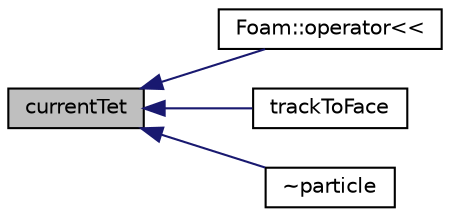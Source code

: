 digraph "currentTet"
{
  bgcolor="transparent";
  edge [fontname="Helvetica",fontsize="10",labelfontname="Helvetica",labelfontsize="10"];
  node [fontname="Helvetica",fontsize="10",shape=record];
  rankdir="LR";
  Node1 [label="currentTet",height=0.2,width=0.4,color="black", fillcolor="grey75", style="filled", fontcolor="black"];
  Node1 -> Node2 [dir="back",color="midnightblue",fontsize="10",style="solid",fontname="Helvetica"];
  Node2 [label="Foam::operator\<\<",height=0.2,width=0.4,color="black",URL="$a10887.html#ad92bc2c96d5eeb74aec449ec21cd9d16"];
  Node1 -> Node3 [dir="back",color="midnightblue",fontsize="10",style="solid",fontname="Helvetica"];
  Node3 [label="trackToFace",height=0.2,width=0.4,color="black",URL="$a01812.html#a843767f232f5b61884dcd757558591e0"];
  Node1 -> Node4 [dir="back",color="midnightblue",fontsize="10",style="solid",fontname="Helvetica"];
  Node4 [label="~particle",height=0.2,width=0.4,color="black",URL="$a01812.html#a21cc76910d09c0550f6ce9f2ed3b2f52",tooltip="Destructor. "];
}
